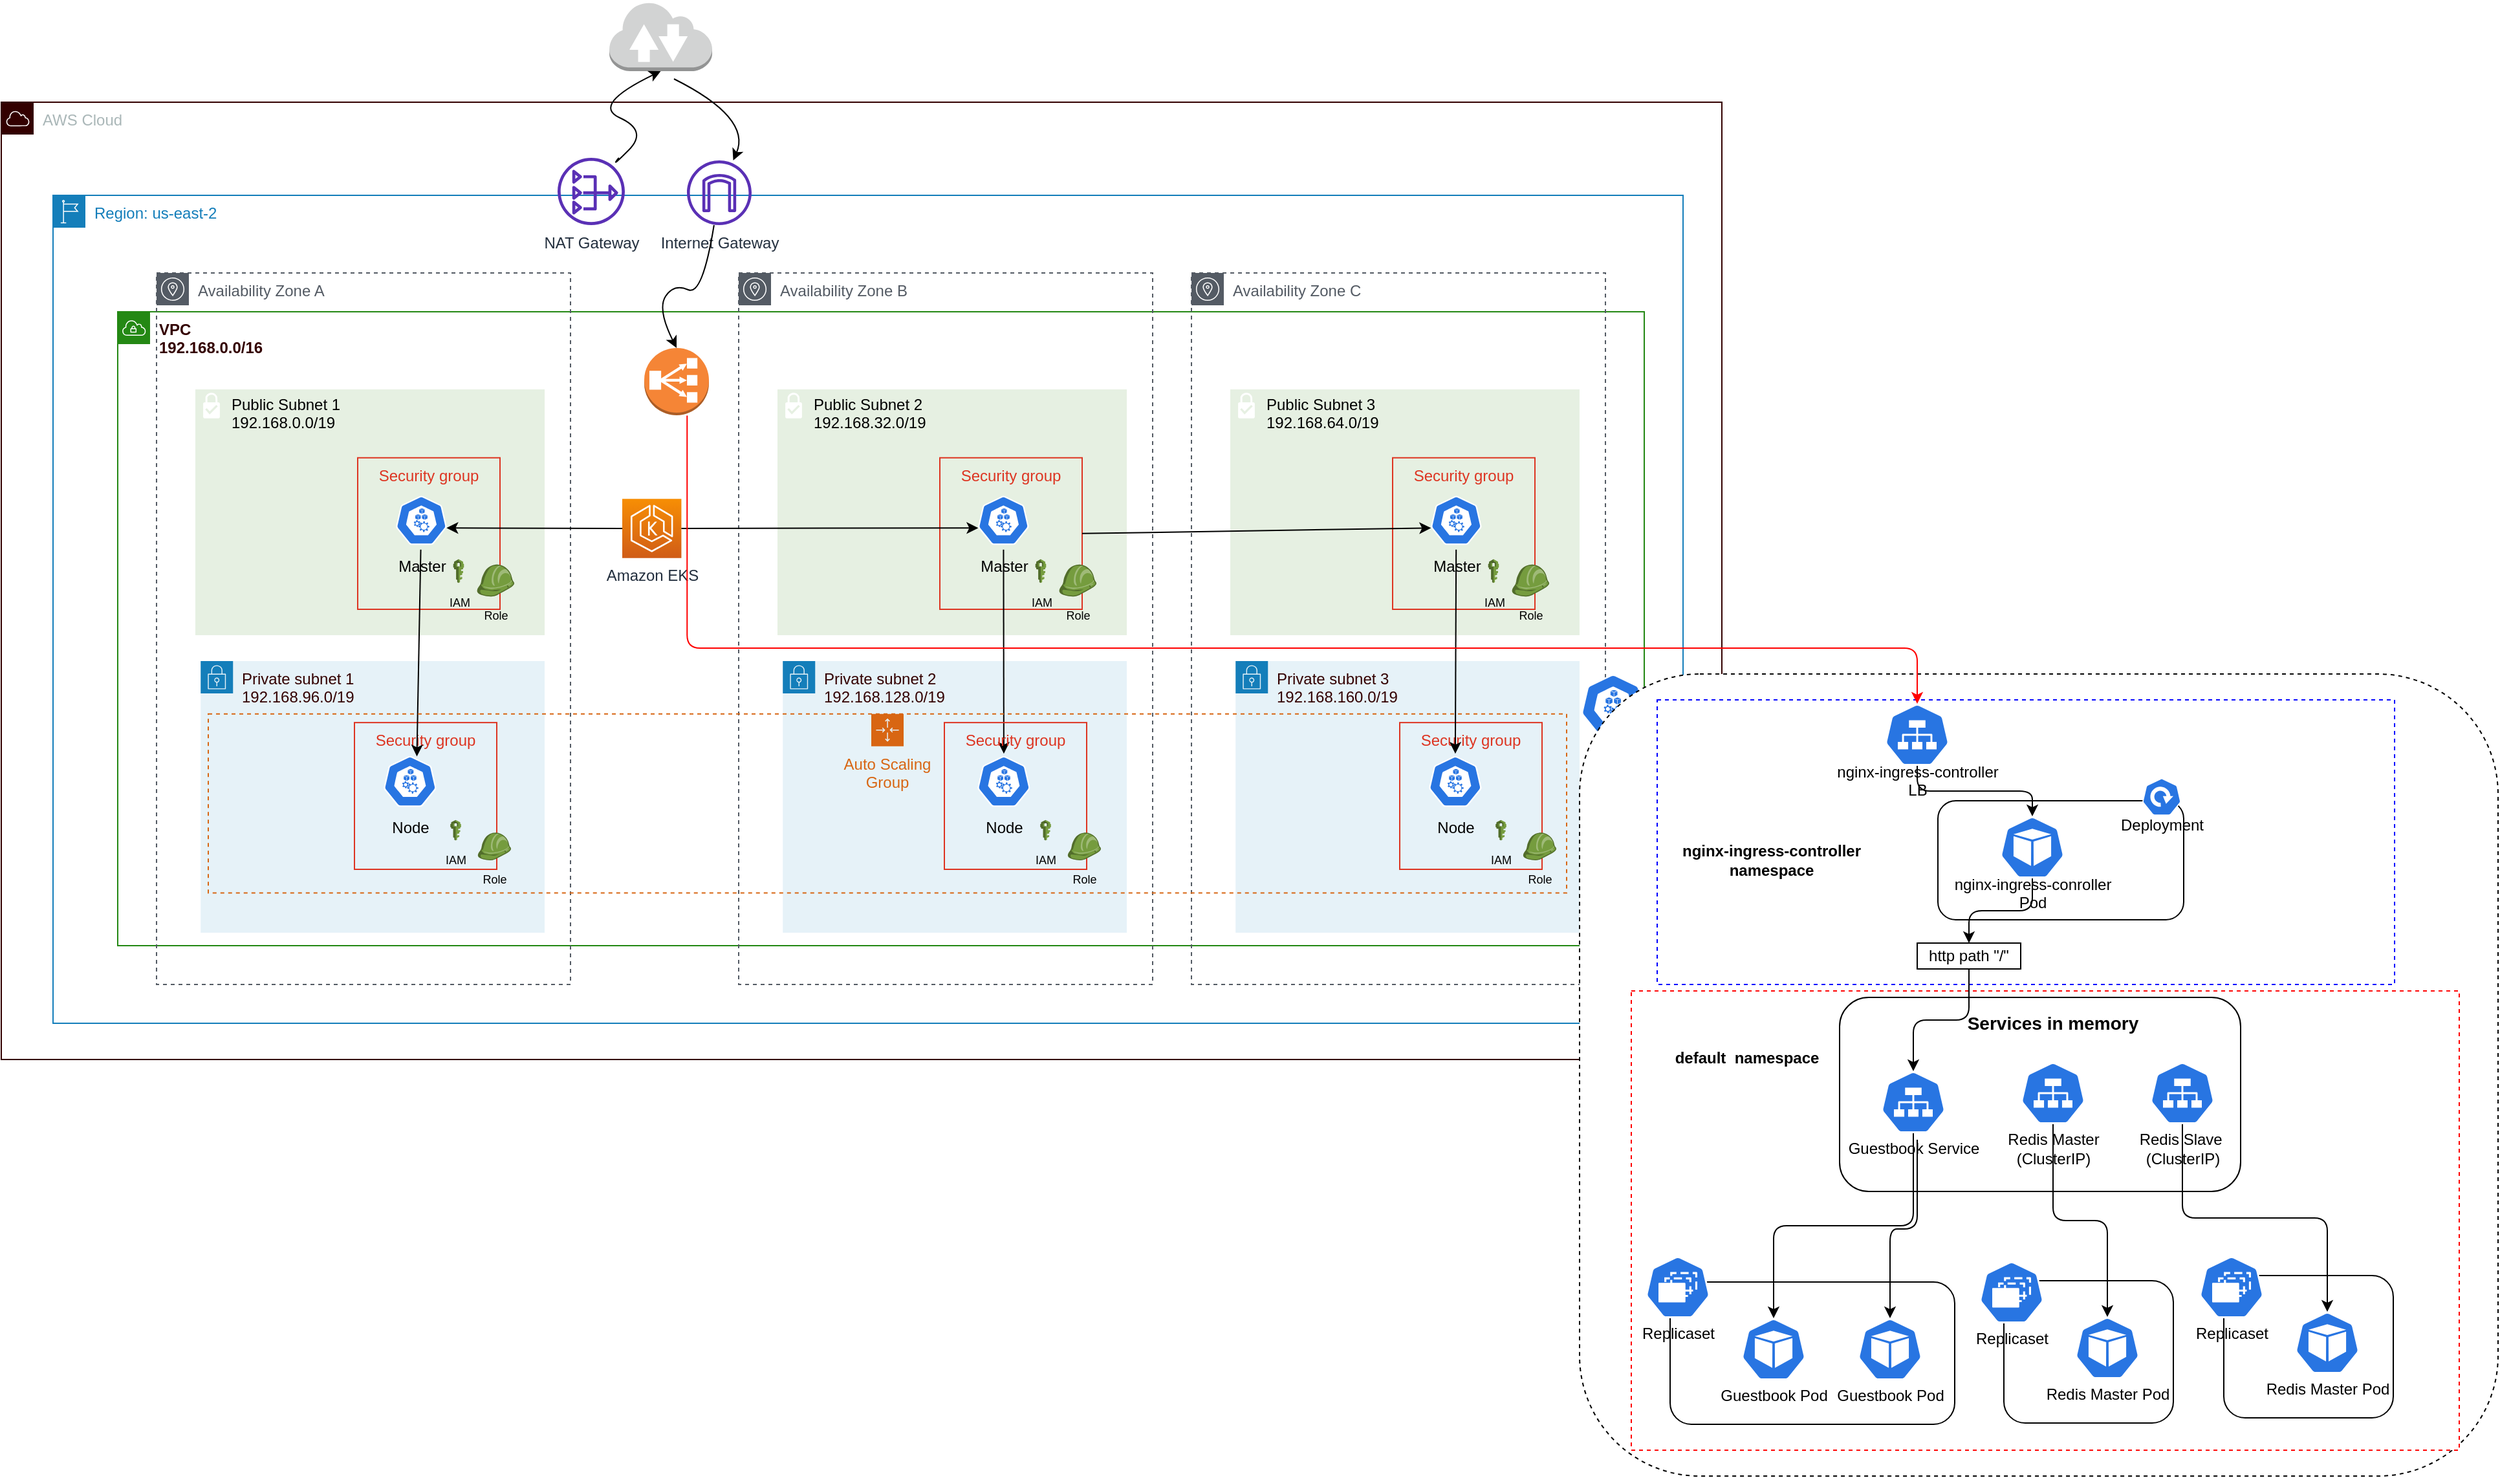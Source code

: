 <mxfile version="13.7.5" type="device"><diagram id="fl4_bRgNZPhpl60R_cDR" name="Page-1"><mxGraphModel dx="2044" dy="776" grid="1" gridSize="10" guides="1" tooltips="1" connect="1" arrows="1" fold="1" page="1" pageScale="1" pageWidth="4681" pageHeight="3300" math="0" shadow="0"><root><mxCell id="0"/><mxCell id="1" parent="0"/><mxCell id="eDuB9u_jqhrZ3lGHha7C-54" value="AWS Cloud" style="outlineConnect=0;gradientColor=none;html=1;whiteSpace=wrap;fontSize=12;fontStyle=0;shape=mxgraph.aws4.group;grIcon=mxgraph.aws4.group_aws_cloud;strokeColor=#330000;fillColor=none;verticalAlign=top;align=left;spacingLeft=30;fontColor=#AAB7B8;dashed=0;" parent="1" vertex="1"><mxGeometry x="200" y="88" width="1330" height="740" as="geometry"/></mxCell><mxCell id="eDuB9u_jqhrZ3lGHha7C-31" value="&lt;font color=&quot;#330000&quot;&gt;Private subnet 3&lt;br&gt;192.168.160.0/19&lt;/font&gt;" style="points=[[0,0],[0.25,0],[0.5,0],[0.75,0],[1,0],[1,0.25],[1,0.5],[1,0.75],[1,1],[0.75,1],[0.5,1],[0.25,1],[0,1],[0,0.75],[0,0.5],[0,0.25]];outlineConnect=0;gradientColor=none;html=1;whiteSpace=wrap;fontSize=12;fontStyle=0;shape=mxgraph.aws4.group;grIcon=mxgraph.aws4.group_security_group;grStroke=0;strokeColor=#147EBA;fillColor=#E6F2F8;verticalAlign=top;align=left;spacingLeft=30;fontColor=#147EBA;strokeWidth=5;" parent="1" vertex="1"><mxGeometry x="1154.13" y="520" width="265.87" height="210" as="geometry"/></mxCell><mxCell id="OiCd0-9HkrDGXZGCD6Wl-48" value="&lt;b&gt;&lt;font color=&quot;#330000&quot;&gt;VPC&lt;br&gt;192.168.0.0/16&lt;/font&gt;&lt;/b&gt;" style="points=[[0,0],[0.25,0],[0.5,0],[0.75,0],[1,0],[1,0.25],[1,0.5],[1,0.75],[1,1],[0.75,1],[0.5,1],[0.25,1],[0,1],[0,0.75],[0,0.5],[0,0.25]];outlineConnect=0;gradientColor=none;html=1;whiteSpace=wrap;fontSize=12;fontStyle=0;shape=mxgraph.aws4.group;grIcon=mxgraph.aws4.group_vpc;strokeColor=#248814;fillColor=none;verticalAlign=top;align=left;spacingLeft=30;fontColor=#AAB7B8;dashed=0;" parent="1" vertex="1"><mxGeometry x="290" y="250" width="1180" height="490" as="geometry"/></mxCell><mxCell id="eDuB9u_jqhrZ3lGHha7C-30" value="Availability Zone C" style="outlineConnect=0;gradientColor=none;html=1;whiteSpace=wrap;fontSize=12;fontStyle=0;shape=mxgraph.aws4.group;grIcon=mxgraph.aws4.group_availability_zone;strokeColor=#545B64;fillColor=none;verticalAlign=top;align=left;spacingLeft=30;fontColor=#545B64;dashed=1;" parent="1" vertex="1"><mxGeometry x="1120" y="220" width="320" height="550" as="geometry"/></mxCell><mxCell id="eDuB9u_jqhrZ3lGHha7C-39" value="Public Subnet 3&lt;br&gt;192.168.64.0/19" style="shape=mxgraph.ibm.box;prType=subnet;fontStyle=0;verticalAlign=top;align=left;spacingLeft=32;spacingTop=4;fillColor=#E6F0E2;rounded=0;whiteSpace=wrap;html=1;strokeWidth=1;dashed=0;container=1;spacing=-4;collapsible=0;expand=0;recursiveResize=0;strokeColor=none;" parent="1" vertex="1"><mxGeometry x="1150" y="310" width="270" height="190" as="geometry"/></mxCell><mxCell id="OiCd0-9HkrDGXZGCD6Wl-49" value="Region: us-east-2" style="points=[[0,0],[0.25,0],[0.5,0],[0.75,0],[1,0],[1,0.25],[1,0.5],[1,0.75],[1,1],[0.75,1],[0.5,1],[0.25,1],[0,1],[0,0.75],[0,0.5],[0,0.25]];outlineConnect=0;gradientColor=none;html=1;whiteSpace=wrap;fontSize=12;fontStyle=0;shape=mxgraph.aws4.group;grIcon=mxgraph.aws4.group_region;strokeColor=#147EBA;fillColor=none;verticalAlign=top;align=left;spacingLeft=30;fontColor=#147EBA;dashed=0;" parent="eDuB9u_jqhrZ3lGHha7C-39" vertex="1"><mxGeometry x="-910" y="-150" width="1260" height="640" as="geometry"/></mxCell><mxCell id="eDuB9u_jqhrZ3lGHha7C-40" value="Security group" style="fillColor=none;strokeColor=#DD3522;verticalAlign=top;fontStyle=0;fontColor=#DD3522;" parent="eDuB9u_jqhrZ3lGHha7C-39" vertex="1"><mxGeometry x="125.5" y="52.86" width="110" height="117.14" as="geometry"/></mxCell><mxCell id="eDuB9u_jqhrZ3lGHha7C-41" value="&lt;font style=&quot;font-size: 9px&quot;&gt;Role&lt;/font&gt;" style="outlineConnect=0;dashed=0;verticalLabelPosition=bottom;verticalAlign=top;align=center;html=1;shape=mxgraph.aws3.role;fillColor=#759C3E;gradientColor=none;" parent="eDuB9u_jqhrZ3lGHha7C-39" vertex="1"><mxGeometry x="217.5" y="135.362" width="29" height="24.763" as="geometry"/></mxCell><mxCell id="eDuB9u_jqhrZ3lGHha7C-42" value="&lt;br&gt;&lt;br&gt;&lt;br&gt;&lt;br&gt;&lt;br&gt;Master" style="html=1;dashed=0;whitespace=wrap;fillColor=#2875E2;strokeColor=#ffffff;points=[[0.005,0.63,0],[0.1,0.2,0],[0.9,0.2,0],[0.5,0,0],[0.995,0.63,0],[0.72,0.99,0],[0.5,1,0],[0.28,0.99,0]];shape=mxgraph.kubernetes.icon;prIcon=node" parent="eDuB9u_jqhrZ3lGHha7C-39" vertex="1"><mxGeometry x="155" y="78.652" width="39.38" height="45.181" as="geometry"/></mxCell><mxCell id="eDuB9u_jqhrZ3lGHha7C-43" value="&lt;font style=&quot;font-size: 9px&quot;&gt;IAM&lt;/font&gt;" style="outlineConnect=0;dashed=0;verticalLabelPosition=bottom;verticalAlign=top;align=center;html=1;shape=mxgraph.aws3.iam;fillColor=#759C3E;gradientColor=none;" parent="eDuB9u_jqhrZ3lGHha7C-39" vertex="1"><mxGeometry x="199.382" y="131.191" width="8.25" height="18.408" as="geometry"/></mxCell><mxCell id="eDuB9u_jqhrZ3lGHha7C-55" value="NAT Gateway" style="outlineConnect=0;fontColor=#232F3E;gradientColor=none;fillColor=#5A30B5;strokeColor=none;dashed=0;verticalLabelPosition=bottom;verticalAlign=top;align=center;html=1;fontSize=12;fontStyle=0;aspect=fixed;pointerEvents=1;shape=mxgraph.aws4.nat_gateway;" parent="eDuB9u_jqhrZ3lGHha7C-39" vertex="1"><mxGeometry x="-520" y="-179" width="52" height="52" as="geometry"/></mxCell><mxCell id="OiCd0-9HkrDGXZGCD6Wl-18" value="Availability Zone A" style="outlineConnect=0;gradientColor=none;html=1;whiteSpace=wrap;fontSize=12;fontStyle=0;shape=mxgraph.aws4.group;grIcon=mxgraph.aws4.group_availability_zone;strokeColor=#545B64;fillColor=none;verticalAlign=top;align=left;spacingLeft=30;fontColor=#545B64;dashed=1;" parent="1" vertex="1"><mxGeometry x="320" y="220" width="320" height="550" as="geometry"/></mxCell><mxCell id="OiCd0-9HkrDGXZGCD6Wl-43" value="&lt;font color=&quot;#330000&quot;&gt;Private subnet 1&lt;br&gt;192.168.96.0/19&lt;/font&gt;" style="points=[[0,0],[0.25,0],[0.5,0],[0.75,0],[1,0],[1,0.25],[1,0.5],[1,0.75],[1,1],[0.75,1],[0.5,1],[0.25,1],[0,1],[0,0.75],[0,0.5],[0,0.25]];outlineConnect=0;gradientColor=none;html=1;whiteSpace=wrap;fontSize=12;fontStyle=0;shape=mxgraph.aws4.group;grIcon=mxgraph.aws4.group_security_group;grStroke=0;strokeColor=#147EBA;fillColor=#E6F2F8;verticalAlign=top;align=left;spacingLeft=30;fontColor=#147EBA;strokeWidth=5;" parent="1" vertex="1"><mxGeometry x="354.13" y="520" width="265.87" height="210" as="geometry"/></mxCell><mxCell id="OiCd0-9HkrDGXZGCD6Wl-61" value="Amazon EKS" style="outlineConnect=0;fontColor=#232F3E;gradientColor=#F78E04;gradientDirection=north;fillColor=#D05C17;strokeColor=#ffffff;dashed=0;verticalLabelPosition=bottom;verticalAlign=top;align=center;html=1;fontSize=12;fontStyle=0;aspect=fixed;shape=mxgraph.aws4.resourceIcon;resIcon=mxgraph.aws4.eks;" parent="1" vertex="1"><mxGeometry x="680" y="394.65" width="45.71" height="45.71" as="geometry"/></mxCell><mxCell id="OiCd0-9HkrDGXZGCD6Wl-10" value="Public Subnet 1&lt;br&gt;192.168.0.0/19" style="shape=mxgraph.ibm.box;prType=subnet;fontStyle=0;verticalAlign=top;align=left;spacingLeft=32;spacingTop=4;fillColor=#E6F0E2;rounded=0;whiteSpace=wrap;html=1;strokeWidth=1;dashed=0;container=1;spacing=-4;collapsible=0;expand=0;recursiveResize=0;strokeColor=none;" parent="1" vertex="1"><mxGeometry x="350" y="310" width="270" height="190" as="geometry"/></mxCell><mxCell id="OiCd0-9HkrDGXZGCD6Wl-2" value="Security group" style="fillColor=none;strokeColor=#DD3522;verticalAlign=top;fontStyle=0;fontColor=#DD3522;" parent="OiCd0-9HkrDGXZGCD6Wl-10" vertex="1"><mxGeometry x="125.5" y="52.86" width="110" height="117.14" as="geometry"/></mxCell><mxCell id="OiCd0-9HkrDGXZGCD6Wl-9" value="&lt;font style=&quot;font-size: 9px&quot;&gt;Role&lt;/font&gt;" style="outlineConnect=0;dashed=0;verticalLabelPosition=bottom;verticalAlign=top;align=center;html=1;shape=mxgraph.aws3.role;fillColor=#759C3E;gradientColor=none;" parent="OiCd0-9HkrDGXZGCD6Wl-10" vertex="1"><mxGeometry x="217.5" y="135.362" width="29" height="24.763" as="geometry"/></mxCell><mxCell id="OiCd0-9HkrDGXZGCD6Wl-1" value="&lt;br&gt;&lt;br&gt;&lt;br&gt;&lt;br&gt;&lt;br&gt;Master" style="html=1;dashed=0;whitespace=wrap;fillColor=#2875E2;strokeColor=#ffffff;points=[[0.005,0.63,0],[0.1,0.2,0],[0.9,0.2,0],[0.5,0,0],[0.995,0.63,0],[0.72,0.99,0],[0.5,1,0],[0.28,0.99,0]];shape=mxgraph.kubernetes.icon;prIcon=node" parent="OiCd0-9HkrDGXZGCD6Wl-10" vertex="1"><mxGeometry x="155" y="78.652" width="39.38" height="45.181" as="geometry"/></mxCell><mxCell id="OiCd0-9HkrDGXZGCD6Wl-3" value="&lt;font style=&quot;font-size: 9px&quot;&gt;IAM&lt;/font&gt;" style="outlineConnect=0;dashed=0;verticalLabelPosition=bottom;verticalAlign=top;align=center;html=1;shape=mxgraph.aws3.iam;fillColor=#759C3E;gradientColor=none;" parent="OiCd0-9HkrDGXZGCD6Wl-10" vertex="1"><mxGeometry x="199.382" y="131.191" width="8.25" height="18.408" as="geometry"/></mxCell><mxCell id="eDuB9u_jqhrZ3lGHha7C-15" value="" style="endArrow=classic;html=1;entryX=0.995;entryY=0.63;entryDx=0;entryDy=0;entryPerimeter=0;" parent="1" source="OiCd0-9HkrDGXZGCD6Wl-61" target="OiCd0-9HkrDGXZGCD6Wl-1" edge="1"><mxGeometry width="50" height="50" relative="1" as="geometry"><mxPoint x="830" y="530" as="sourcePoint"/><mxPoint x="880" y="480" as="targetPoint"/></mxGeometry></mxCell><mxCell id="eDuB9u_jqhrZ3lGHha7C-16" value="Availability Zone B" style="outlineConnect=0;gradientColor=none;html=1;whiteSpace=wrap;fontSize=12;fontStyle=0;shape=mxgraph.aws4.group;grIcon=mxgraph.aws4.group_availability_zone;strokeColor=#545B64;fillColor=none;verticalAlign=top;align=left;spacingLeft=30;fontColor=#545B64;dashed=1;" parent="1" vertex="1"><mxGeometry x="770" y="220" width="320" height="550" as="geometry"/></mxCell><mxCell id="eDuB9u_jqhrZ3lGHha7C-17" value="&lt;font color=&quot;#330000&quot;&gt;Private subnet 2&lt;br&gt;192.168.128.0/19&lt;/font&gt;" style="points=[[0,0],[0.25,0],[0.5,0],[0.75,0],[1,0],[1,0.25],[1,0.5],[1,0.75],[1,1],[0.75,1],[0.5,1],[0.25,1],[0,1],[0,0.75],[0,0.5],[0,0.25]];outlineConnect=0;gradientColor=none;html=1;whiteSpace=wrap;fontSize=12;fontStyle=0;shape=mxgraph.aws4.group;grIcon=mxgraph.aws4.group_security_group;grStroke=0;strokeColor=#147EBA;fillColor=#E6F2F8;verticalAlign=top;align=left;spacingLeft=30;fontColor=#147EBA;strokeWidth=5;" parent="1" vertex="1"><mxGeometry x="804.13" y="520" width="265.87" height="210" as="geometry"/></mxCell><mxCell id="eDuB9u_jqhrZ3lGHha7C-19" value="" style="group" parent="1" vertex="1" connectable="0"><mxGeometry x="473" y="567.57" width="121" height="113.43" as="geometry"/></mxCell><mxCell id="eDuB9u_jqhrZ3lGHha7C-20" value="" style="group" parent="eDuB9u_jqhrZ3lGHha7C-19" vertex="1" connectable="0"><mxGeometry width="121" height="113.43" as="geometry"/></mxCell><mxCell id="eDuB9u_jqhrZ3lGHha7C-21" value="Security group" style="fillColor=none;strokeColor=#DD3522;verticalAlign=top;fontStyle=0;fontColor=#DD3522;" parent="eDuB9u_jqhrZ3lGHha7C-20" vertex="1"><mxGeometry width="110" height="113.43" as="geometry"/></mxCell><mxCell id="eDuB9u_jqhrZ3lGHha7C-22" value="&lt;font style=&quot;font-size: 9px&quot;&gt;IAM&lt;/font&gt;" style="outlineConnect=0;dashed=0;verticalLabelPosition=bottom;verticalAlign=top;align=center;html=1;shape=mxgraph.aws3.iam;fillColor=#759C3E;gradientColor=none;" parent="eDuB9u_jqhrZ3lGHha7C-20" vertex="1"><mxGeometry x="74.133" y="75.286" width="8.25" height="15.714" as="geometry"/></mxCell><mxCell id="eDuB9u_jqhrZ3lGHha7C-23" value="&lt;font style=&quot;font-size: 9px&quot;&gt;Role&lt;/font&gt;" style="outlineConnect=0;dashed=0;verticalLabelPosition=bottom;verticalAlign=top;align=center;html=1;shape=mxgraph.aws3.role;fillColor=#759C3E;gradientColor=none;" parent="eDuB9u_jqhrZ3lGHha7C-20" vertex="1"><mxGeometry x="95.13" y="85.0" width="25.87" height="21.43" as="geometry"/></mxCell><mxCell id="eDuB9u_jqhrZ3lGHha7C-24" value="&lt;br&gt;&lt;br&gt;&lt;br&gt;&lt;br&gt;&lt;br&gt;Node" style="html=1;dashed=0;whitespace=wrap;fillColor=#2875E2;strokeColor=#ffffff;points=[[0.005,0.63,0],[0.1,0.2,0],[0.9,0.2,0],[0.5,0,0],[0.995,0.63,0],[0.72,0.99,0],[0.5,1,0],[0.28,0.99,0]];shape=mxgraph.kubernetes.icon;prIcon=node" parent="eDuB9u_jqhrZ3lGHha7C-19" vertex="1"><mxGeometry x="22.51" y="24" width="40.87" height="43" as="geometry"/></mxCell><mxCell id="eDuB9u_jqhrZ3lGHha7C-25" value="Public Subnet 2&lt;br&gt;192.168.32.0/19" style="shape=mxgraph.ibm.box;prType=subnet;fontStyle=0;verticalAlign=top;align=left;spacingLeft=32;spacingTop=4;fillColor=#E6F0E2;rounded=0;whiteSpace=wrap;html=1;strokeWidth=1;dashed=0;container=1;spacing=-4;collapsible=0;expand=0;recursiveResize=0;strokeColor=none;" parent="1" vertex="1"><mxGeometry x="800" y="310" width="270" height="190" as="geometry"/></mxCell><mxCell id="eDuB9u_jqhrZ3lGHha7C-26" value="Security group" style="fillColor=none;strokeColor=#DD3522;verticalAlign=top;fontStyle=0;fontColor=#DD3522;" parent="eDuB9u_jqhrZ3lGHha7C-25" vertex="1"><mxGeometry x="125.5" y="52.86" width="110" height="117.14" as="geometry"/></mxCell><mxCell id="eDuB9u_jqhrZ3lGHha7C-27" value="&lt;font style=&quot;font-size: 9px&quot;&gt;Role&lt;/font&gt;" style="outlineConnect=0;dashed=0;verticalLabelPosition=bottom;verticalAlign=top;align=center;html=1;shape=mxgraph.aws3.role;fillColor=#759C3E;gradientColor=none;" parent="eDuB9u_jqhrZ3lGHha7C-25" vertex="1"><mxGeometry x="217.5" y="135.362" width="29" height="24.763" as="geometry"/></mxCell><mxCell id="eDuB9u_jqhrZ3lGHha7C-28" value="&lt;br&gt;&lt;br&gt;&lt;br&gt;&lt;br&gt;&lt;br&gt;Master" style="html=1;dashed=0;whitespace=wrap;fillColor=#2875E2;strokeColor=#ffffff;points=[[0.005,0.63,0],[0.1,0.2,0],[0.9,0.2,0],[0.5,0,0],[0.995,0.63,0],[0.72,0.99,0],[0.5,1,0],[0.28,0.99,0]];shape=mxgraph.kubernetes.icon;prIcon=node" parent="eDuB9u_jqhrZ3lGHha7C-25" vertex="1"><mxGeometry x="155" y="78.652" width="39.38" height="45.181" as="geometry"/></mxCell><mxCell id="eDuB9u_jqhrZ3lGHha7C-29" value="&lt;font style=&quot;font-size: 9px&quot;&gt;IAM&lt;/font&gt;" style="outlineConnect=0;dashed=0;verticalLabelPosition=bottom;verticalAlign=top;align=center;html=1;shape=mxgraph.aws3.iam;fillColor=#759C3E;gradientColor=none;" parent="eDuB9u_jqhrZ3lGHha7C-25" vertex="1"><mxGeometry x="199.382" y="131.191" width="8.25" height="18.408" as="geometry"/></mxCell><mxCell id="eDuB9u_jqhrZ3lGHha7C-33" value="" style="group" parent="1" vertex="1" connectable="0"><mxGeometry x="1281" y="567.57" width="121" height="113.43" as="geometry"/></mxCell><mxCell id="eDuB9u_jqhrZ3lGHha7C-34" value="" style="group" parent="eDuB9u_jqhrZ3lGHha7C-33" vertex="1" connectable="0"><mxGeometry width="121" height="113.43" as="geometry"/></mxCell><mxCell id="eDuB9u_jqhrZ3lGHha7C-35" value="Security group" style="fillColor=none;strokeColor=#DD3522;verticalAlign=top;fontStyle=0;fontColor=#DD3522;" parent="eDuB9u_jqhrZ3lGHha7C-34" vertex="1"><mxGeometry width="110" height="113.43" as="geometry"/></mxCell><mxCell id="eDuB9u_jqhrZ3lGHha7C-36" value="&lt;font style=&quot;font-size: 9px&quot;&gt;IAM&lt;/font&gt;" style="outlineConnect=0;dashed=0;verticalLabelPosition=bottom;verticalAlign=top;align=center;html=1;shape=mxgraph.aws3.iam;fillColor=#759C3E;gradientColor=none;" parent="eDuB9u_jqhrZ3lGHha7C-34" vertex="1"><mxGeometry x="74.133" y="75.286" width="8.25" height="15.714" as="geometry"/></mxCell><mxCell id="eDuB9u_jqhrZ3lGHha7C-37" value="&lt;font style=&quot;font-size: 9px&quot;&gt;Role&lt;/font&gt;" style="outlineConnect=0;dashed=0;verticalLabelPosition=bottom;verticalAlign=top;align=center;html=1;shape=mxgraph.aws3.role;fillColor=#759C3E;gradientColor=none;" parent="eDuB9u_jqhrZ3lGHha7C-34" vertex="1"><mxGeometry x="95.13" y="85.0" width="25.87" height="21.43" as="geometry"/></mxCell><mxCell id="eDuB9u_jqhrZ3lGHha7C-38" value="&lt;br&gt;&lt;br&gt;&lt;br&gt;&lt;br&gt;&lt;br&gt;Node" style="html=1;dashed=0;whitespace=wrap;fillColor=#2875E2;strokeColor=#ffffff;points=[[0.005,0.63,0],[0.1,0.2,0],[0.9,0.2,0],[0.5,0,0],[0.995,0.63,0],[0.72,0.99,0],[0.5,1,0],[0.28,0.99,0]];shape=mxgraph.kubernetes.icon;prIcon=node" parent="eDuB9u_jqhrZ3lGHha7C-33" vertex="1"><mxGeometry x="22.51" y="24" width="40.87" height="43" as="geometry"/></mxCell><mxCell id="eDuB9u_jqhrZ3lGHha7C-44" value="" style="endArrow=classic;html=1;entryX=0.005;entryY=0.63;entryDx=0;entryDy=0;entryPerimeter=0;" parent="1" source="OiCd0-9HkrDGXZGCD6Wl-61" target="eDuB9u_jqhrZ3lGHha7C-28" edge="1"><mxGeometry width="50" height="50" relative="1" as="geometry"><mxPoint x="780" y="540" as="sourcePoint"/><mxPoint x="830" y="490" as="targetPoint"/></mxGeometry></mxCell><mxCell id="eDuB9u_jqhrZ3lGHha7C-45" value="" style="endArrow=classic;html=1;entryX=0.005;entryY=0.63;entryDx=0;entryDy=0;entryPerimeter=0;exitX=1;exitY=0.5;exitDx=0;exitDy=0;" parent="1" source="eDuB9u_jqhrZ3lGHha7C-26" target="eDuB9u_jqhrZ3lGHha7C-42" edge="1"><mxGeometry width="50" height="50" relative="1" as="geometry"><mxPoint x="780" y="540" as="sourcePoint"/><mxPoint x="830" y="490" as="targetPoint"/></mxGeometry></mxCell><mxCell id="eDuB9u_jqhrZ3lGHha7C-1" value="" style="endArrow=classic;html=1;entryX=0.5;entryY=0;entryDx=0;entryDy=0;entryPerimeter=0;" parent="1" source="OiCd0-9HkrDGXZGCD6Wl-1" edge="1"><mxGeometry width="50" height="50" relative="1" as="geometry"><mxPoint x="830" y="510" as="sourcePoint"/><mxPoint x="521.224" y="593.701" as="targetPoint"/></mxGeometry></mxCell><mxCell id="eDuB9u_jqhrZ3lGHha7C-18" value="" style="endArrow=classic;html=1;entryX=0.5;entryY=0;entryDx=0;entryDy=0;entryPerimeter=0;" parent="1" source="eDuB9u_jqhrZ3lGHha7C-28" target="eDuB9u_jqhrZ3lGHha7C-53" edge="1"><mxGeometry width="50" height="50" relative="1" as="geometry"><mxPoint x="1280" y="510" as="sourcePoint"/><mxPoint x="1330" y="460" as="targetPoint"/></mxGeometry></mxCell><mxCell id="eDuB9u_jqhrZ3lGHha7C-32" value="" style="endArrow=classic;html=1;entryX=0.5;entryY=0;entryDx=0;entryDy=0;entryPerimeter=0;" parent="1" source="eDuB9u_jqhrZ3lGHha7C-42" target="eDuB9u_jqhrZ3lGHha7C-38" edge="1"><mxGeometry width="50" height="50" relative="1" as="geometry"><mxPoint x="1630" y="510" as="sourcePoint"/><mxPoint x="1680" y="460" as="targetPoint"/></mxGeometry></mxCell><mxCell id="eDuB9u_jqhrZ3lGHha7C-48" value="" style="group" parent="1" vertex="1" connectable="0"><mxGeometry x="920" y="567.57" width="121" height="113.43" as="geometry"/></mxCell><mxCell id="eDuB9u_jqhrZ3lGHha7C-49" value="" style="group" parent="eDuB9u_jqhrZ3lGHha7C-48" vertex="1" connectable="0"><mxGeometry x="9" width="121" height="113.43" as="geometry"/></mxCell><mxCell id="eDuB9u_jqhrZ3lGHha7C-50" value="Security group" style="fillColor=none;strokeColor=#DD3522;verticalAlign=top;fontStyle=0;fontColor=#DD3522;" parent="eDuB9u_jqhrZ3lGHha7C-49" vertex="1"><mxGeometry width="110" height="113.43" as="geometry"/></mxCell><mxCell id="eDuB9u_jqhrZ3lGHha7C-51" value="&lt;font style=&quot;font-size: 9px&quot;&gt;IAM&lt;/font&gt;" style="outlineConnect=0;dashed=0;verticalLabelPosition=bottom;verticalAlign=top;align=center;html=1;shape=mxgraph.aws3.iam;fillColor=#759C3E;gradientColor=none;" parent="eDuB9u_jqhrZ3lGHha7C-49" vertex="1"><mxGeometry x="74.133" y="75.286" width="8.25" height="15.714" as="geometry"/></mxCell><mxCell id="eDuB9u_jqhrZ3lGHha7C-52" value="&lt;font style=&quot;font-size: 9px&quot;&gt;Role&lt;/font&gt;" style="outlineConnect=0;dashed=0;verticalLabelPosition=bottom;verticalAlign=top;align=center;html=1;shape=mxgraph.aws3.role;fillColor=#759C3E;gradientColor=none;" parent="eDuB9u_jqhrZ3lGHha7C-49" vertex="1"><mxGeometry x="95.13" y="85.0" width="25.87" height="21.43" as="geometry"/></mxCell><mxCell id="eDuB9u_jqhrZ3lGHha7C-53" value="&lt;br&gt;&lt;br&gt;&lt;br&gt;&lt;br&gt;&lt;br&gt;Node" style="html=1;dashed=0;whitespace=wrap;fillColor=#2875E2;strokeColor=#ffffff;points=[[0.005,0.63,0],[0.1,0.2,0],[0.9,0.2,0],[0.5,0,0],[0.995,0.63,0],[0.72,0.99,0],[0.5,1,0],[0.28,0.99,0]];shape=mxgraph.kubernetes.icon;prIcon=node" parent="eDuB9u_jqhrZ3lGHha7C-48" vertex="1"><mxGeometry x="34.51" y="24" width="40.87" height="43" as="geometry"/></mxCell><mxCell id="eDuB9u_jqhrZ3lGHha7C-47" value="Auto Scaling &lt;br&gt;Group" style="points=[[0,0],[0.25,0],[0.5,0],[0.75,0],[1,0],[1,0.25],[1,0.5],[1,0.75],[1,1],[0.75,1],[0.5,1],[0.25,1],[0,1],[0,0.75],[0,0.5],[0,0.25]];outlineConnect=0;gradientColor=none;html=1;whiteSpace=wrap;fontSize=12;fontStyle=0;shape=mxgraph.aws4.groupCenter;grIcon=mxgraph.aws4.group_auto_scaling_group;grStroke=1;strokeColor=#D86613;fillColor=none;verticalAlign=top;align=center;fontColor=#D86613;dashed=1;spacingTop=25;" parent="1" vertex="1"><mxGeometry x="360" y="560.84" width="1050" height="138.38" as="geometry"/></mxCell><mxCell id="eDuB9u_jqhrZ3lGHha7C-56" value="Internet Gateway" style="outlineConnect=0;fontColor=#232F3E;gradientColor=none;fillColor=#5A30B5;strokeColor=none;dashed=0;verticalLabelPosition=bottom;verticalAlign=top;align=center;html=1;fontSize=12;fontStyle=0;aspect=fixed;pointerEvents=1;shape=mxgraph.aws4.internet_gateway;" parent="1" vertex="1"><mxGeometry x="730" y="133" width="50" height="50" as="geometry"/></mxCell><mxCell id="6xooDTvOsoDMvRwWr2to-1" value="" style="outlineConnect=0;dashed=0;verticalLabelPosition=bottom;verticalAlign=top;align=center;html=1;shape=mxgraph.aws3.classic_load_balancer;fillColor=#F58536;gradientColor=none;" parent="1" vertex="1"><mxGeometry x="697" y="278" width="50" height="52" as="geometry"/></mxCell><mxCell id="6xooDTvOsoDMvRwWr2to-2" value="" style="curved=1;endArrow=classic;html=1;entryX=0.5;entryY=0;entryDx=0;entryDy=0;entryPerimeter=0;" parent="1" source="eDuB9u_jqhrZ3lGHha7C-56" target="6xooDTvOsoDMvRwWr2to-1" edge="1"><mxGeometry width="50" height="50" relative="1" as="geometry"><mxPoint x="742" y="183" as="sourcePoint"/><mxPoint x="792" y="268" as="targetPoint"/><Array as="points"><mxPoint x="742" y="238"/><mxPoint x="720" y="228"/><mxPoint x="707" y="248"/></Array></mxGeometry></mxCell><mxCell id="6xooDTvOsoDMvRwWr2to-3" value="" style="outlineConnect=0;dashed=0;verticalLabelPosition=bottom;verticalAlign=top;align=center;html=1;shape=mxgraph.aws3.internet_2;fillColor=#D2D3D3;gradientColor=none;" parent="1" vertex="1"><mxGeometry x="670" y="10" width="79.5" height="54" as="geometry"/></mxCell><mxCell id="6xooDTvOsoDMvRwWr2to-4" value="" style="curved=1;endArrow=classic;html=1;entryX=0.5;entryY=1;entryDx=0;entryDy=0;entryPerimeter=0;" parent="1" source="eDuB9u_jqhrZ3lGHha7C-55" target="6xooDTvOsoDMvRwWr2to-3" edge="1"><mxGeometry width="50" height="50" relative="1" as="geometry"><mxPoint x="1000" y="120" as="sourcePoint"/><mxPoint x="1050" y="70" as="targetPoint"/><Array as="points"><mxPoint x="670" y="140"/><mxPoint x="700" y="110"/><mxPoint x="656" y="90"/></Array></mxGeometry></mxCell><mxCell id="6xooDTvOsoDMvRwWr2to-5" value="" style="curved=1;endArrow=classic;html=1;" parent="1" target="eDuB9u_jqhrZ3lGHha7C-56" edge="1"><mxGeometry width="50" height="50" relative="1" as="geometry"><mxPoint x="720" y="70" as="sourcePoint"/><mxPoint x="1050" y="70" as="targetPoint"/><Array as="points"><mxPoint x="780" y="100"/></Array></mxGeometry></mxCell><mxCell id="6xooDTvOsoDMvRwWr2to-6" value="&lt;br&gt;&lt;br&gt;&lt;br&gt;&lt;br&gt;&lt;br&gt;Node" style="html=1;dashed=0;whitespace=wrap;fillColor=#2875E2;strokeColor=#ffffff;points=[[0.005,0.63,0],[0.1,0.2,0],[0.9,0.2,0],[0.5,0,0],[0.995,0.63,0],[0.72,0.99,0],[0.5,1,0],[0.28,0.99,0]];shape=mxgraph.kubernetes.icon;prIcon=node" parent="1" vertex="1"><mxGeometry x="1421" y="530" width="50" height="48" as="geometry"/></mxCell><mxCell id="nkRFb_t2qr67roQtbSw0-20" value="" style="group" vertex="1" connectable="0" parent="1"><mxGeometry x="1420" y="530" width="710" height="620" as="geometry"/></mxCell><mxCell id="6xooDTvOsoDMvRwWr2to-33" value="" style="rounded=1;whiteSpace=wrap;html=1;dashed=1;" parent="nkRFb_t2qr67roQtbSw0-20" vertex="1"><mxGeometry width="710" height="620" as="geometry"/></mxCell><mxCell id="nkRFb_t2qr67roQtbSw0-9" value="" style="rounded=0;whiteSpace=wrap;html=1;dashed=1;strokeColor=#0000FF;" vertex="1" parent="nkRFb_t2qr67roQtbSw0-20"><mxGeometry x="60" y="20" width="570" height="220" as="geometry"/></mxCell><mxCell id="nkRFb_t2qr67roQtbSw0-13" value="" style="rounded=0;whiteSpace=wrap;html=1;dashed=1;strokeColor=#FF0000;" vertex="1" parent="nkRFb_t2qr67roQtbSw0-20"><mxGeometry x="40" y="245" width="640" height="355" as="geometry"/></mxCell><mxCell id="6xooDTvOsoDMvRwWr2to-24" value="" style="rounded=1;whiteSpace=wrap;html=1;" parent="nkRFb_t2qr67roQtbSw0-20" vertex="1"><mxGeometry x="70" y="470" width="220" height="110" as="geometry"/></mxCell><mxCell id="6xooDTvOsoDMvRwWr2to-21" value="" style="rounded=1;whiteSpace=wrap;html=1;" parent="nkRFb_t2qr67roQtbSw0-20" vertex="1"><mxGeometry x="201" y="250" width="310" height="150" as="geometry"/></mxCell><mxCell id="6xooDTvOsoDMvRwWr2to-14" value="&lt;br&gt;&lt;br&gt;&lt;br&gt;&lt;br&gt;&lt;br&gt;Guestbook Pod" style="html=1;dashed=0;whitespace=wrap;fillColor=#2875E2;strokeColor=#ffffff;points=[[0.005,0.63,0],[0.1,0.2,0],[0.9,0.2,0],[0.5,0,0],[0.995,0.63,0],[0.72,0.99,0],[0.5,1,0],[0.28,0.99,0]];shape=mxgraph.kubernetes.icon;prIcon=pod" parent="nkRFb_t2qr67roQtbSw0-20" vertex="1"><mxGeometry x="125" y="498" width="50" height="48" as="geometry"/></mxCell><mxCell id="6xooDTvOsoDMvRwWr2to-15" value="&lt;br&gt;&lt;br&gt;&lt;br&gt;&lt;br&gt;&lt;br&gt;Guestbook Pod" style="html=1;dashed=0;whitespace=wrap;fillColor=#2875E2;strokeColor=#ffffff;points=[[0.005,0.63,0],[0.1,0.2,0],[0.9,0.2,0],[0.5,0,0],[0.995,0.63,0],[0.72,0.99,0],[0.5,1,0],[0.28,0.99,0]];shape=mxgraph.kubernetes.icon;prIcon=pod" parent="nkRFb_t2qr67roQtbSw0-20" vertex="1"><mxGeometry x="215" y="498" width="50" height="48" as="geometry"/></mxCell><mxCell id="6xooDTvOsoDMvRwWr2to-16" value="&lt;br&gt;&lt;br&gt;&lt;br&gt;&lt;br&gt;&lt;br&gt;Guestbook Service" style="html=1;dashed=0;whitespace=wrap;fillColor=#2875E2;strokeColor=#ffffff;points=[[0.005,0.63,0],[0.1,0.2,0],[0.9,0.2,0],[0.5,0,0],[0.995,0.63,0],[0.72,0.99,0],[0.5,1,0],[0.28,0.99,0]];shape=mxgraph.kubernetes.icon;prIcon=svc" parent="nkRFb_t2qr67roQtbSw0-20" vertex="1"><mxGeometry x="233" y="307" width="50" height="48" as="geometry"/></mxCell><mxCell id="6xooDTvOsoDMvRwWr2to-17" value="&lt;br&gt;&lt;br&gt;&lt;br&gt;&lt;br&gt;&lt;br&gt;&lt;br&gt;Redis Master &lt;br&gt;(ClusterIP)" style="html=1;dashed=0;whitespace=wrap;fillColor=#2875E2;strokeColor=#ffffff;points=[[0.005,0.63,0],[0.1,0.2,0],[0.9,0.2,0],[0.5,0,0],[0.995,0.63,0],[0.72,0.99,0],[0.5,1,0],[0.28,0.99,0]];shape=mxgraph.kubernetes.icon;prIcon=svc" parent="nkRFb_t2qr67roQtbSw0-20" vertex="1"><mxGeometry x="341" y="300" width="50" height="48" as="geometry"/></mxCell><mxCell id="6xooDTvOsoDMvRwWr2to-20" value="&lt;br&gt;&lt;br&gt;&lt;br&gt;&lt;br&gt;&lt;br&gt;&lt;br&gt;Redis Slave&amp;nbsp;&lt;br&gt;(ClusterIP)" style="html=1;dashed=0;whitespace=wrap;fillColor=#2875E2;strokeColor=#ffffff;points=[[0.005,0.63,0],[0.1,0.2,0],[0.9,0.2,0],[0.5,0,0],[0.995,0.63,0],[0.72,0.99,0],[0.5,1,0],[0.28,0.99,0]];shape=mxgraph.kubernetes.icon;prIcon=svc" parent="nkRFb_t2qr67roQtbSw0-20" vertex="1"><mxGeometry x="441" y="300" width="50" height="48" as="geometry"/></mxCell><mxCell id="6xooDTvOsoDMvRwWr2to-22" value="&lt;br&gt;&lt;br&gt;&lt;br&gt;&lt;br&gt;&lt;br&gt;Replicaset" style="html=1;dashed=0;whitespace=wrap;fillColor=#2875E2;strokeColor=#ffffff;points=[[0.005,0.63,0],[0.1,0.2,0],[0.9,0.2,0],[0.5,0,0],[0.995,0.63,0],[0.72,0.99,0],[0.5,1,0],[0.28,0.99,0]];shape=mxgraph.kubernetes.icon;prIcon=rs" parent="nkRFb_t2qr67roQtbSw0-20" vertex="1"><mxGeometry x="51" y="450" width="50" height="48" as="geometry"/></mxCell><mxCell id="6xooDTvOsoDMvRwWr2to-25" value="" style="rounded=1;whiteSpace=wrap;html=1;" parent="nkRFb_t2qr67roQtbSw0-20" vertex="1"><mxGeometry x="328" y="469" width="131" height="110" as="geometry"/></mxCell><mxCell id="6xooDTvOsoDMvRwWr2to-26" value="&lt;br&gt;&lt;br&gt;&lt;br&gt;&lt;br&gt;&lt;br&gt;Redis Master Pod" style="html=1;dashed=0;whitespace=wrap;fillColor=#2875E2;strokeColor=#ffffff;points=[[0.005,0.63,0],[0.1,0.2,0],[0.9,0.2,0],[0.5,0,0],[0.995,0.63,0],[0.72,0.99,0],[0.5,1,0],[0.28,0.99,0]];shape=mxgraph.kubernetes.icon;prIcon=pod" parent="nkRFb_t2qr67roQtbSw0-20" vertex="1"><mxGeometry x="383" y="497" width="50" height="48" as="geometry"/></mxCell><mxCell id="6xooDTvOsoDMvRwWr2to-28" value="&lt;br&gt;&lt;br&gt;&lt;br&gt;&lt;br&gt;&lt;br&gt;Replicaset" style="html=1;dashed=0;whitespace=wrap;fillColor=#2875E2;strokeColor=#ffffff;points=[[0.005,0.63,0],[0.1,0.2,0],[0.9,0.2,0],[0.5,0,0],[0.995,0.63,0],[0.72,0.99,0],[0.5,1,0],[0.28,0.99,0]];shape=mxgraph.kubernetes.icon;prIcon=rs" parent="nkRFb_t2qr67roQtbSw0-20" vertex="1"><mxGeometry x="309" y="454" width="50" height="48" as="geometry"/></mxCell><mxCell id="6xooDTvOsoDMvRwWr2to-29" value="" style="rounded=1;whiteSpace=wrap;html=1;" parent="nkRFb_t2qr67roQtbSw0-20" vertex="1"><mxGeometry x="498" y="465" width="131" height="110" as="geometry"/></mxCell><mxCell id="6xooDTvOsoDMvRwWr2to-30" value="&lt;br&gt;&lt;br&gt;&lt;br&gt;&lt;br&gt;&lt;br&gt;Redis Master Pod" style="html=1;dashed=0;whitespace=wrap;fillColor=#2875E2;strokeColor=#ffffff;points=[[0.005,0.63,0],[0.1,0.2,0],[0.9,0.2,0],[0.5,0,0],[0.995,0.63,0],[0.72,0.99,0],[0.5,1,0],[0.28,0.99,0]];shape=mxgraph.kubernetes.icon;prIcon=pod" parent="nkRFb_t2qr67roQtbSw0-20" vertex="1"><mxGeometry x="553" y="493" width="50" height="48" as="geometry"/></mxCell><mxCell id="6xooDTvOsoDMvRwWr2to-31" value="&lt;br&gt;&lt;br&gt;&lt;br&gt;&lt;br&gt;&lt;br&gt;Replicaset" style="html=1;dashed=0;whitespace=wrap;fillColor=#2875E2;strokeColor=#ffffff;points=[[0.005,0.63,0],[0.1,0.2,0],[0.9,0.2,0],[0.5,0,0],[0.995,0.63,0],[0.72,0.99,0],[0.5,1,0],[0.28,0.99,0]];shape=mxgraph.kubernetes.icon;prIcon=rs" parent="nkRFb_t2qr67roQtbSw0-20" vertex="1"><mxGeometry x="479" y="450" width="50" height="48" as="geometry"/></mxCell><mxCell id="6xooDTvOsoDMvRwWr2to-32" value="&lt;b&gt;&lt;font style=&quot;font-size: 14px&quot;&gt;Services in memory&lt;/font&gt;&lt;/b&gt;" style="text;html=1;strokeColor=none;fillColor=none;align=center;verticalAlign=middle;whiteSpace=wrap;rounded=0;" parent="nkRFb_t2qr67roQtbSw0-20" vertex="1"><mxGeometry x="291" y="260" width="150" height="20" as="geometry"/></mxCell><mxCell id="6xooDTvOsoDMvRwWr2to-36" value="" style="edgeStyle=elbowEdgeStyle;elbow=vertical;endArrow=classic;html=1;entryX=0.5;entryY=0;entryDx=0;entryDy=0;entryPerimeter=0;" parent="nkRFb_t2qr67roQtbSw0-20" source="6xooDTvOsoDMvRwWr2to-16" target="6xooDTvOsoDMvRwWr2to-14" edge="1"><mxGeometry width="50" height="50" relative="1" as="geometry"><mxPoint x="431" y="450" as="sourcePoint"/><mxPoint x="481" y="400" as="targetPoint"/></mxGeometry></mxCell><mxCell id="6xooDTvOsoDMvRwWr2to-37" value="" style="edgeStyle=elbowEdgeStyle;elbow=vertical;endArrow=classic;html=1;entryX=0.5;entryY=0;entryDx=0;entryDy=0;entryPerimeter=0;" parent="nkRFb_t2qr67roQtbSw0-20" target="6xooDTvOsoDMvRwWr2to-15" edge="1"><mxGeometry width="50" height="50" relative="1" as="geometry"><mxPoint x="261" y="360" as="sourcePoint"/><mxPoint x="481" y="400" as="targetPoint"/></mxGeometry></mxCell><mxCell id="6xooDTvOsoDMvRwWr2to-38" value="" style="edgeStyle=elbowEdgeStyle;elbow=vertical;endArrow=classic;html=1;entryX=0.5;entryY=0;entryDx=0;entryDy=0;entryPerimeter=0;exitX=0.5;exitY=1;exitDx=0;exitDy=0;exitPerimeter=0;" parent="nkRFb_t2qr67roQtbSw0-20" source="6xooDTvOsoDMvRwWr2to-17" target="6xooDTvOsoDMvRwWr2to-26" edge="1"><mxGeometry width="50" height="50" relative="1" as="geometry"><mxPoint x="431" y="450" as="sourcePoint"/><mxPoint x="481" y="400" as="targetPoint"/></mxGeometry></mxCell><mxCell id="6xooDTvOsoDMvRwWr2to-39" value="" style="edgeStyle=elbowEdgeStyle;elbow=vertical;endArrow=classic;html=1;entryX=0.5;entryY=0;entryDx=0;entryDy=0;entryPerimeter=0;exitX=0.5;exitY=1;exitDx=0;exitDy=0;exitPerimeter=0;" parent="nkRFb_t2qr67roQtbSw0-20" source="6xooDTvOsoDMvRwWr2to-20" target="6xooDTvOsoDMvRwWr2to-30" edge="1"><mxGeometry width="50" height="50" relative="1" as="geometry"><mxPoint x="431" y="450" as="sourcePoint"/><mxPoint x="481" y="400" as="targetPoint"/></mxGeometry></mxCell><mxCell id="nkRFb_t2qr67roQtbSw0-4" value="" style="rounded=1;whiteSpace=wrap;html=1;" vertex="1" parent="nkRFb_t2qr67roQtbSw0-20"><mxGeometry x="277" y="98" width="190" height="92" as="geometry"/></mxCell><mxCell id="nkRFb_t2qr67roQtbSw0-1" value="&lt;br&gt;&lt;br&gt;&lt;br&gt;&lt;br&gt;&lt;br&gt;nginx-ingress-controller &lt;br&gt;LB" style="html=1;dashed=0;whitespace=wrap;fillColor=#2875E2;strokeColor=#ffffff;points=[[0.005,0.63,0],[0.1,0.2,0],[0.9,0.2,0],[0.5,0,0],[0.995,0.63,0],[0.72,0.99,0],[0.5,1,0],[0.28,0.99,0]];shape=mxgraph.kubernetes.icon;prIcon=svc" vertex="1" parent="nkRFb_t2qr67roQtbSw0-20"><mxGeometry x="236" y="23" width="50" height="48" as="geometry"/></mxCell><mxCell id="nkRFb_t2qr67roQtbSw0-2" value="&lt;br&gt;&lt;br&gt;&lt;br&gt;&lt;br&gt;&lt;br&gt;nginx-ingress-conroller &lt;br&gt;Pod" style="html=1;dashed=0;whitespace=wrap;fillColor=#2875E2;strokeColor=#ffffff;points=[[0.005,0.63,0],[0.1,0.2,0],[0.9,0.2,0],[0.5,0,0],[0.995,0.63,0],[0.72,0.99,0],[0.5,1,0],[0.28,0.99,0]];shape=mxgraph.kubernetes.icon;prIcon=pod" vertex="1" parent="nkRFb_t2qr67roQtbSw0-20"><mxGeometry x="325" y="110" width="50" height="48" as="geometry"/></mxCell><mxCell id="nkRFb_t2qr67roQtbSw0-3" value="&lt;br&gt;&lt;br&gt;&lt;br&gt;Deployment" style="html=1;dashed=0;whitespace=wrap;fillColor=#2875E2;strokeColor=#ffffff;points=[[0.005,0.63,0],[0.1,0.2,0],[0.9,0.2,0],[0.5,0,0],[0.995,0.63,0],[0.72,0.99,0],[0.5,1,0],[0.28,0.99,0]];shape=mxgraph.kubernetes.icon;prIcon=deploy" vertex="1" parent="nkRFb_t2qr67roQtbSw0-20"><mxGeometry x="435" y="80" width="30" height="30" as="geometry"/></mxCell><mxCell id="nkRFb_t2qr67roQtbSw0-10" value="&lt;b&gt;nginx-ingress-controller namespace&lt;/b&gt;" style="text;html=1;strokeColor=none;fillColor=none;align=center;verticalAlign=middle;whiteSpace=wrap;rounded=0;" vertex="1" parent="nkRFb_t2qr67roQtbSw0-20"><mxGeometry x="70" y="134" width="157" height="20" as="geometry"/></mxCell><mxCell id="nkRFb_t2qr67roQtbSw0-12" value="" style="edgeStyle=elbowEdgeStyle;elbow=vertical;endArrow=classic;html=1;entryX=0.5;entryY=0;entryDx=0;entryDy=0;entryPerimeter=0;exitX=0.5;exitY=1;exitDx=0;exitDy=0;exitPerimeter=0;" edge="1" parent="nkRFb_t2qr67roQtbSw0-20" source="nkRFb_t2qr67roQtbSw0-1" target="nkRFb_t2qr67roQtbSw0-2"><mxGeometry width="50" height="50" relative="1" as="geometry"><mxPoint x="190" y="150" as="sourcePoint"/><mxPoint x="240" y="100" as="targetPoint"/></mxGeometry></mxCell><mxCell id="nkRFb_t2qr67roQtbSw0-14" value="&lt;b&gt;default&amp;nbsp; namespace&lt;/b&gt;" style="text;html=1;strokeColor=none;fillColor=none;align=center;verticalAlign=middle;whiteSpace=wrap;rounded=0;" vertex="1" parent="nkRFb_t2qr67roQtbSw0-20"><mxGeometry x="51" y="287" width="157" height="20" as="geometry"/></mxCell><mxCell id="nkRFb_t2qr67roQtbSw0-15" value="" style="edgeStyle=elbowEdgeStyle;elbow=vertical;endArrow=classic;html=1;entryX=0.5;entryY=0;entryDx=0;entryDy=0;entryPerimeter=0;" edge="1" parent="nkRFb_t2qr67roQtbSw0-20" source="nkRFb_t2qr67roQtbSw0-7" target="6xooDTvOsoDMvRwWr2to-16"><mxGeometry width="50" height="50" relative="1" as="geometry"><mxPoint x="190" y="290" as="sourcePoint"/><mxPoint x="240" y="240" as="targetPoint"/></mxGeometry></mxCell><mxCell id="nkRFb_t2qr67roQtbSw0-7" value="http path &quot;/&quot;" style="rounded=0;whiteSpace=wrap;html=1;" vertex="1" parent="nkRFb_t2qr67roQtbSw0-20"><mxGeometry x="261" y="208" width="80" height="20" as="geometry"/></mxCell><mxCell id="nkRFb_t2qr67roQtbSw0-17" value="" style="edgeStyle=elbowEdgeStyle;elbow=vertical;endArrow=classic;html=1;entryX=0.5;entryY=0;entryDx=0;entryDy=0;entryPerimeter=0;" edge="1" parent="nkRFb_t2qr67roQtbSw0-20" source="nkRFb_t2qr67roQtbSw0-2" target="nkRFb_t2qr67roQtbSw0-7"><mxGeometry width="50" height="50" relative="1" as="geometry"><mxPoint x="350" y="158" as="sourcePoint"/><mxPoint x="258" y="307" as="targetPoint"/></mxGeometry></mxCell><mxCell id="6xooDTvOsoDMvRwWr2to-41" value="" style="edgeStyle=elbowEdgeStyle;elbow=vertical;endArrow=classic;html=1;entryX=0.5;entryY=0;entryDx=0;entryDy=0;entryPerimeter=0;exitX=0.389;exitY=0.266;exitDx=0;exitDy=0;exitPerimeter=0;strokeColor=#FF0000;" parent="1" source="OiCd0-9HkrDGXZGCD6Wl-49" target="nkRFb_t2qr67roQtbSw0-1" edge="1"><mxGeometry width="50" height="50" relative="1" as="geometry"><mxPoint x="990" y="550" as="sourcePoint"/><mxPoint x="1040" y="500" as="targetPoint"/><Array as="points"><mxPoint x="1550" y="510"/></Array></mxGeometry></mxCell></root></mxGraphModel></diagram></mxfile>